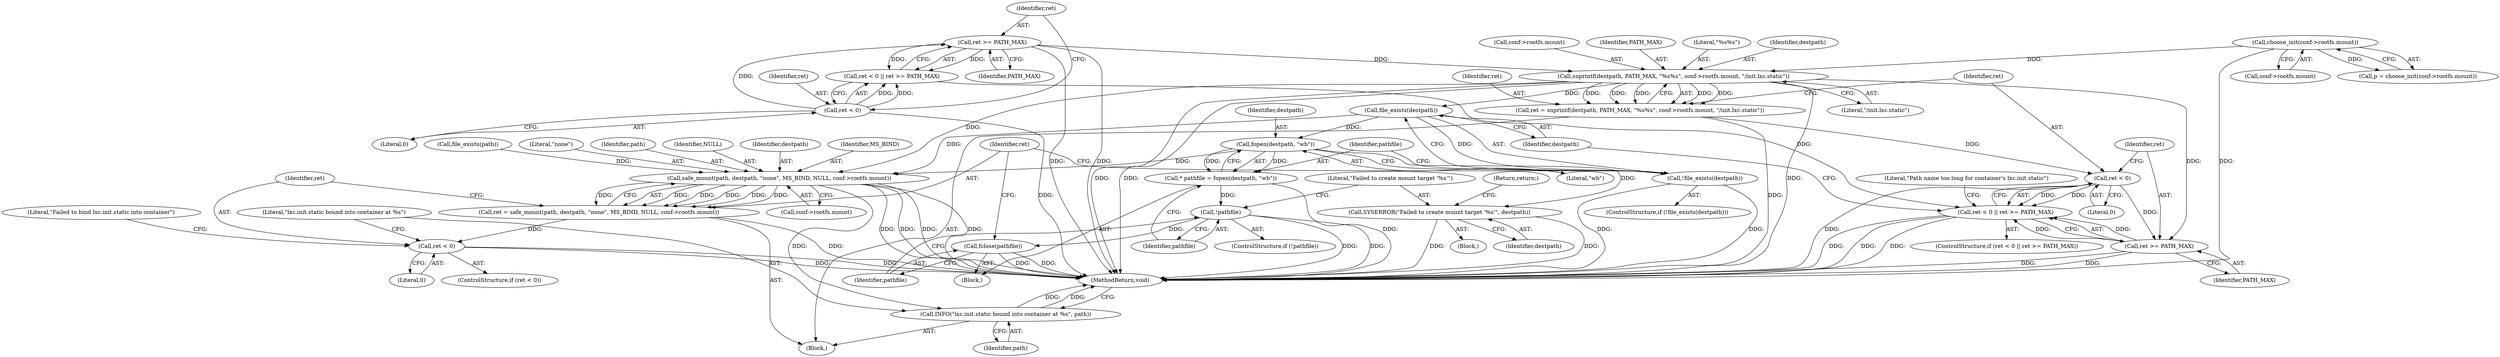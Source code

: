 digraph "0_lxc_592fd47a6245508b79fe6ac819fe6d3b2c1289be_2@API" {
"1000145" [label="(Call,snprintf(destpath, PATH_MAX, \"%s%s\", conf->rootfs.mount, \"/init.lxc.static\"))"];
"1000127" [label="(Call,ret >= PATH_MAX)"];
"1000124" [label="(Call,ret < 0)"];
"1000110" [label="(Call,choose_init(conf->rootfs.mount))"];
"1000143" [label="(Call,ret = snprintf(destpath, PATH_MAX, \"%s%s\", conf->rootfs.mount, \"/init.lxc.static\"))"];
"1000157" [label="(Call,ret < 0)"];
"1000156" [label="(Call,ret < 0 || ret >= PATH_MAX)"];
"1000160" [label="(Call,ret >= PATH_MAX)"];
"1000169" [label="(Call,file_exists(destpath))"];
"1000168" [label="(Call,!file_exists(destpath))"];
"1000175" [label="(Call,fopen(destpath, \"wb\"))"];
"1000173" [label="(Call,* pathfile = fopen(destpath, \"wb\"))"];
"1000179" [label="(Call,!pathfile)"];
"1000186" [label="(Call,fclose(pathfile))"];
"1000182" [label="(Call,SYSERROR(\"Failed to create mount target '%s'\", destpath))"];
"1000190" [label="(Call,safe_mount(path, destpath, \"none\", MS_BIND, NULL, conf->rootfs.mount))"];
"1000188" [label="(Call,ret = safe_mount(path, destpath, \"none\", MS_BIND, NULL, conf->rootfs.mount))"];
"1000202" [label="(Call,ret < 0)"];
"1000207" [label="(Call,INFO(\"lxc.init.static bound into container at %s\", path))"];
"1000159" [label="(Literal,0)"];
"1000110" [label="(Call,choose_init(conf->rootfs.mount))"];
"1000156" [label="(Call,ret < 0 || ret >= PATH_MAX)"];
"1000189" [label="(Identifier,ret)"];
"1000177" [label="(Literal,\"wb\")"];
"1000162" [label="(Identifier,PATH_MAX)"];
"1000208" [label="(Literal,\"lxc.init.static bound into container at %s\")"];
"1000111" [label="(Call,conf->rootfs.mount)"];
"1000183" [label="(Literal,\"Failed to create mount target '%s'\")"];
"1000176" [label="(Identifier,destpath)"];
"1000148" [label="(Literal,\"%s%s\")"];
"1000146" [label="(Identifier,destpath)"];
"1000192" [label="(Identifier,destpath)"];
"1000190" [label="(Call,safe_mount(path, destpath, \"none\", MS_BIND, NULL, conf->rootfs.mount))"];
"1000108" [label="(Call,p = choose_init(conf->rootfs.mount))"];
"1000165" [label="(Literal,\"Path name too long for container's lxc.init.static\")"];
"1000191" [label="(Identifier,path)"];
"1000169" [label="(Call,file_exists(destpath))"];
"1000171" [label="(Block,)"];
"1000154" [label="(Literal,\"/init.lxc.static\")"];
"1000149" [label="(Call,conf->rootfs.mount)"];
"1000127" [label="(Call,ret >= PATH_MAX)"];
"1000187" [label="(Identifier,pathfile)"];
"1000210" [label="(MethodReturn,void)"];
"1000207" [label="(Call,INFO(\"lxc.init.static bound into container at %s\", path))"];
"1000173" [label="(Call,* pathfile = fopen(destpath, \"wb\"))"];
"1000160" [label="(Call,ret >= PATH_MAX)"];
"1000103" [label="(Block,)"];
"1000144" [label="(Identifier,ret)"];
"1000157" [label="(Call,ret < 0)"];
"1000179" [label="(Call,!pathfile)"];
"1000203" [label="(Identifier,ret)"];
"1000126" [label="(Literal,0)"];
"1000158" [label="(Identifier,ret)"];
"1000201" [label="(ControlStructure,if (ret < 0))"];
"1000161" [label="(Identifier,ret)"];
"1000128" [label="(Identifier,ret)"];
"1000193" [label="(Literal,\"none\")"];
"1000182" [label="(Call,SYSERROR(\"Failed to create mount target '%s'\", destpath))"];
"1000195" [label="(Identifier,NULL)"];
"1000145" [label="(Call,snprintf(destpath, PATH_MAX, \"%s%s\", conf->rootfs.mount, \"/init.lxc.static\"))"];
"1000125" [label="(Identifier,ret)"];
"1000170" [label="(Identifier,destpath)"];
"1000194" [label="(Identifier,MS_BIND)"];
"1000129" [label="(Identifier,PATH_MAX)"];
"1000206" [label="(Literal,\"Failed to bind lxc.init.static into container\")"];
"1000180" [label="(Identifier,pathfile)"];
"1000181" [label="(Block,)"];
"1000167" [label="(ControlStructure,if (!file_exists(destpath)))"];
"1000174" [label="(Identifier,pathfile)"];
"1000123" [label="(Call,ret < 0 || ret >= PATH_MAX)"];
"1000175" [label="(Call,fopen(destpath, \"wb\"))"];
"1000178" [label="(ControlStructure,if (!pathfile))"];
"1000196" [label="(Call,conf->rootfs.mount)"];
"1000124" [label="(Call,ret < 0)"];
"1000136" [label="(Call,file_exists(path))"];
"1000147" [label="(Identifier,PATH_MAX)"];
"1000155" [label="(ControlStructure,if (ret < 0 || ret >= PATH_MAX))"];
"1000185" [label="(Return,return;)"];
"1000202" [label="(Call,ret < 0)"];
"1000209" [label="(Identifier,path)"];
"1000184" [label="(Identifier,destpath)"];
"1000168" [label="(Call,!file_exists(destpath))"];
"1000204" [label="(Literal,0)"];
"1000186" [label="(Call,fclose(pathfile))"];
"1000188" [label="(Call,ret = safe_mount(path, destpath, \"none\", MS_BIND, NULL, conf->rootfs.mount))"];
"1000143" [label="(Call,ret = snprintf(destpath, PATH_MAX, \"%s%s\", conf->rootfs.mount, \"/init.lxc.static\"))"];
"1000145" -> "1000143"  [label="AST: "];
"1000145" -> "1000154"  [label="CFG: "];
"1000146" -> "1000145"  [label="AST: "];
"1000147" -> "1000145"  [label="AST: "];
"1000148" -> "1000145"  [label="AST: "];
"1000149" -> "1000145"  [label="AST: "];
"1000154" -> "1000145"  [label="AST: "];
"1000143" -> "1000145"  [label="CFG: "];
"1000145" -> "1000210"  [label="DDG: "];
"1000145" -> "1000210"  [label="DDG: "];
"1000145" -> "1000210"  [label="DDG: "];
"1000145" -> "1000143"  [label="DDG: "];
"1000145" -> "1000143"  [label="DDG: "];
"1000145" -> "1000143"  [label="DDG: "];
"1000145" -> "1000143"  [label="DDG: "];
"1000145" -> "1000143"  [label="DDG: "];
"1000127" -> "1000145"  [label="DDG: "];
"1000110" -> "1000145"  [label="DDG: "];
"1000145" -> "1000160"  [label="DDG: "];
"1000145" -> "1000169"  [label="DDG: "];
"1000145" -> "1000190"  [label="DDG: "];
"1000127" -> "1000123"  [label="AST: "];
"1000127" -> "1000129"  [label="CFG: "];
"1000128" -> "1000127"  [label="AST: "];
"1000129" -> "1000127"  [label="AST: "];
"1000123" -> "1000127"  [label="CFG: "];
"1000127" -> "1000210"  [label="DDG: "];
"1000127" -> "1000210"  [label="DDG: "];
"1000127" -> "1000123"  [label="DDG: "];
"1000127" -> "1000123"  [label="DDG: "];
"1000124" -> "1000127"  [label="DDG: "];
"1000124" -> "1000123"  [label="AST: "];
"1000124" -> "1000126"  [label="CFG: "];
"1000125" -> "1000124"  [label="AST: "];
"1000126" -> "1000124"  [label="AST: "];
"1000128" -> "1000124"  [label="CFG: "];
"1000123" -> "1000124"  [label="CFG: "];
"1000124" -> "1000210"  [label="DDG: "];
"1000124" -> "1000123"  [label="DDG: "];
"1000124" -> "1000123"  [label="DDG: "];
"1000110" -> "1000108"  [label="AST: "];
"1000110" -> "1000111"  [label="CFG: "];
"1000111" -> "1000110"  [label="AST: "];
"1000108" -> "1000110"  [label="CFG: "];
"1000110" -> "1000210"  [label="DDG: "];
"1000110" -> "1000108"  [label="DDG: "];
"1000143" -> "1000103"  [label="AST: "];
"1000144" -> "1000143"  [label="AST: "];
"1000158" -> "1000143"  [label="CFG: "];
"1000143" -> "1000210"  [label="DDG: "];
"1000143" -> "1000157"  [label="DDG: "];
"1000157" -> "1000156"  [label="AST: "];
"1000157" -> "1000159"  [label="CFG: "];
"1000158" -> "1000157"  [label="AST: "];
"1000159" -> "1000157"  [label="AST: "];
"1000161" -> "1000157"  [label="CFG: "];
"1000156" -> "1000157"  [label="CFG: "];
"1000157" -> "1000210"  [label="DDG: "];
"1000157" -> "1000156"  [label="DDG: "];
"1000157" -> "1000156"  [label="DDG: "];
"1000157" -> "1000160"  [label="DDG: "];
"1000156" -> "1000155"  [label="AST: "];
"1000156" -> "1000160"  [label="CFG: "];
"1000160" -> "1000156"  [label="AST: "];
"1000165" -> "1000156"  [label="CFG: "];
"1000170" -> "1000156"  [label="CFG: "];
"1000156" -> "1000210"  [label="DDG: "];
"1000156" -> "1000210"  [label="DDG: "];
"1000156" -> "1000210"  [label="DDG: "];
"1000160" -> "1000156"  [label="DDG: "];
"1000160" -> "1000156"  [label="DDG: "];
"1000123" -> "1000156"  [label="DDG: "];
"1000160" -> "1000162"  [label="CFG: "];
"1000161" -> "1000160"  [label="AST: "];
"1000162" -> "1000160"  [label="AST: "];
"1000160" -> "1000210"  [label="DDG: "];
"1000160" -> "1000210"  [label="DDG: "];
"1000169" -> "1000168"  [label="AST: "];
"1000169" -> "1000170"  [label="CFG: "];
"1000170" -> "1000169"  [label="AST: "];
"1000168" -> "1000169"  [label="CFG: "];
"1000169" -> "1000168"  [label="DDG: "];
"1000169" -> "1000175"  [label="DDG: "];
"1000169" -> "1000190"  [label="DDG: "];
"1000168" -> "1000167"  [label="AST: "];
"1000174" -> "1000168"  [label="CFG: "];
"1000189" -> "1000168"  [label="CFG: "];
"1000168" -> "1000210"  [label="DDG: "];
"1000168" -> "1000210"  [label="DDG: "];
"1000175" -> "1000173"  [label="AST: "];
"1000175" -> "1000177"  [label="CFG: "];
"1000176" -> "1000175"  [label="AST: "];
"1000177" -> "1000175"  [label="AST: "];
"1000173" -> "1000175"  [label="CFG: "];
"1000175" -> "1000173"  [label="DDG: "];
"1000175" -> "1000173"  [label="DDG: "];
"1000175" -> "1000182"  [label="DDG: "];
"1000175" -> "1000190"  [label="DDG: "];
"1000173" -> "1000171"  [label="AST: "];
"1000174" -> "1000173"  [label="AST: "];
"1000180" -> "1000173"  [label="CFG: "];
"1000173" -> "1000210"  [label="DDG: "];
"1000173" -> "1000179"  [label="DDG: "];
"1000179" -> "1000178"  [label="AST: "];
"1000179" -> "1000180"  [label="CFG: "];
"1000180" -> "1000179"  [label="AST: "];
"1000183" -> "1000179"  [label="CFG: "];
"1000187" -> "1000179"  [label="CFG: "];
"1000179" -> "1000210"  [label="DDG: "];
"1000179" -> "1000210"  [label="DDG: "];
"1000179" -> "1000186"  [label="DDG: "];
"1000186" -> "1000171"  [label="AST: "];
"1000186" -> "1000187"  [label="CFG: "];
"1000187" -> "1000186"  [label="AST: "];
"1000189" -> "1000186"  [label="CFG: "];
"1000186" -> "1000210"  [label="DDG: "];
"1000186" -> "1000210"  [label="DDG: "];
"1000182" -> "1000181"  [label="AST: "];
"1000182" -> "1000184"  [label="CFG: "];
"1000183" -> "1000182"  [label="AST: "];
"1000184" -> "1000182"  [label="AST: "];
"1000185" -> "1000182"  [label="CFG: "];
"1000182" -> "1000210"  [label="DDG: "];
"1000182" -> "1000210"  [label="DDG: "];
"1000190" -> "1000188"  [label="AST: "];
"1000190" -> "1000196"  [label="CFG: "];
"1000191" -> "1000190"  [label="AST: "];
"1000192" -> "1000190"  [label="AST: "];
"1000193" -> "1000190"  [label="AST: "];
"1000194" -> "1000190"  [label="AST: "];
"1000195" -> "1000190"  [label="AST: "];
"1000196" -> "1000190"  [label="AST: "];
"1000188" -> "1000190"  [label="CFG: "];
"1000190" -> "1000210"  [label="DDG: "];
"1000190" -> "1000210"  [label="DDG: "];
"1000190" -> "1000210"  [label="DDG: "];
"1000190" -> "1000210"  [label="DDG: "];
"1000190" -> "1000188"  [label="DDG: "];
"1000190" -> "1000188"  [label="DDG: "];
"1000190" -> "1000188"  [label="DDG: "];
"1000190" -> "1000188"  [label="DDG: "];
"1000190" -> "1000188"  [label="DDG: "];
"1000190" -> "1000188"  [label="DDG: "];
"1000136" -> "1000190"  [label="DDG: "];
"1000190" -> "1000207"  [label="DDG: "];
"1000188" -> "1000103"  [label="AST: "];
"1000189" -> "1000188"  [label="AST: "];
"1000203" -> "1000188"  [label="CFG: "];
"1000188" -> "1000210"  [label="DDG: "];
"1000188" -> "1000202"  [label="DDG: "];
"1000202" -> "1000201"  [label="AST: "];
"1000202" -> "1000204"  [label="CFG: "];
"1000203" -> "1000202"  [label="AST: "];
"1000204" -> "1000202"  [label="AST: "];
"1000206" -> "1000202"  [label="CFG: "];
"1000208" -> "1000202"  [label="CFG: "];
"1000202" -> "1000210"  [label="DDG: "];
"1000202" -> "1000210"  [label="DDG: "];
"1000207" -> "1000103"  [label="AST: "];
"1000207" -> "1000209"  [label="CFG: "];
"1000208" -> "1000207"  [label="AST: "];
"1000209" -> "1000207"  [label="AST: "];
"1000210" -> "1000207"  [label="CFG: "];
"1000207" -> "1000210"  [label="DDG: "];
"1000207" -> "1000210"  [label="DDG: "];
}
